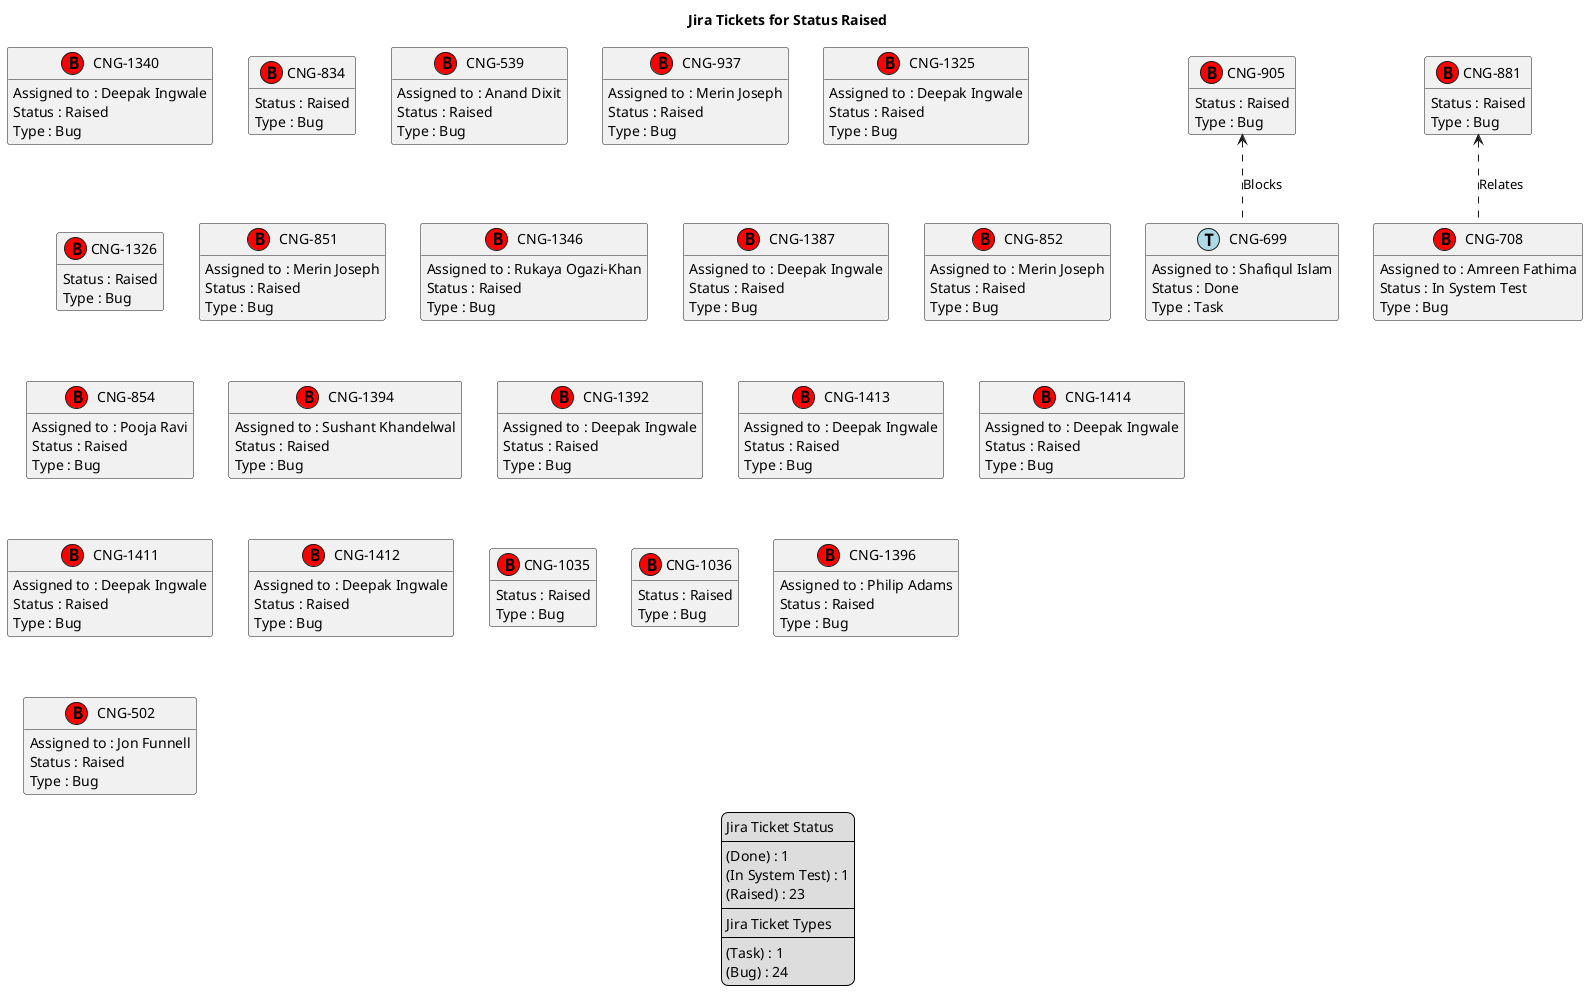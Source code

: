 @startuml
'https://plantuml.com/class-diagram

' GENERATE CLASS DIAGRAM ===========
' Generated at    : Fri Apr 19 14:50:29 CEST 2024

title Jira Tickets for Status Raised
hide empty members

legend
Jira Ticket Status
----
(Done) : 1
(In System Test) : 1
(Raised) : 23
----
Jira Ticket Types
----
(Task) : 1
(Bug) : 24
end legend


' Tickets =======
class "CNG-1340" << (B,red) >> {
  Assigned to : Deepak Ingwale
  Status : Raised
  Type : Bug
}

class "CNG-834" << (B,red) >> {
  Status : Raised
  Type : Bug
}

class "CNG-539" << (B,red) >> {
  Assigned to : Anand Dixit
  Status : Raised
  Type : Bug
}

class "CNG-937" << (B,red) >> {
  Assigned to : Merin Joseph
  Status : Raised
  Type : Bug
}

class "CNG-1325" << (B,red) >> {
  Assigned to : Deepak Ingwale
  Status : Raised
  Type : Bug
}

class "CNG-1326" << (B,red) >> {
  Status : Raised
  Type : Bug
}

class "CNG-851" << (B,red) >> {
  Assigned to : Merin Joseph
  Status : Raised
  Type : Bug
}

class "CNG-1346" << (B,red) >> {
  Assigned to : Rukaya Ogazi-Khan
  Status : Raised
  Type : Bug
}

class "CNG-699" << (T,lightblue) >> {
  Assigned to : Shafiqul Islam
  Status : Done
  Type : Task
}

class "CNG-1387" << (B,red) >> {
  Assigned to : Deepak Ingwale
  Status : Raised
  Type : Bug
}

class "CNG-852" << (B,red) >> {
  Assigned to : Merin Joseph
  Status : Raised
  Type : Bug
}

class "CNG-854" << (B,red) >> {
  Assigned to : Pooja Ravi
  Status : Raised
  Type : Bug
}

class "CNG-1394" << (B,red) >> {
  Assigned to : Sushant Khandelwal
  Status : Raised
  Type : Bug
}

class "CNG-1392" << (B,red) >> {
  Assigned to : Deepak Ingwale
  Status : Raised
  Type : Bug
}

class "CNG-905" << (B,red) >> {
  Status : Raised
  Type : Bug
}

class "CNG-708" << (B,red) >> {
  Assigned to : Amreen Fathima
  Status : In System Test
  Type : Bug
}

class "CNG-1413" << (B,red) >> {
  Assigned to : Deepak Ingwale
  Status : Raised
  Type : Bug
}

class "CNG-1414" << (B,red) >> {
  Assigned to : Deepak Ingwale
  Status : Raised
  Type : Bug
}

class "CNG-881" << (B,red) >> {
  Status : Raised
  Type : Bug
}

class "CNG-1411" << (B,red) >> {
  Assigned to : Deepak Ingwale
  Status : Raised
  Type : Bug
}

class "CNG-1412" << (B,red) >> {
  Assigned to : Deepak Ingwale
  Status : Raised
  Type : Bug
}

class "CNG-1035" << (B,red) >> {
  Status : Raised
  Type : Bug
}

class "CNG-1036" << (B,red) >> {
  Status : Raised
  Type : Bug
}

class "CNG-1396" << (B,red) >> {
  Assigned to : Philip Adams
  Status : Raised
  Type : Bug
}

class "CNG-502" << (B,red) >> {
  Assigned to : Jon Funnell
  Status : Raised
  Type : Bug
}



' Links =======
"CNG-881" <.. "CNG-708" : Relates
"CNG-905" <.. "CNG-699" : Blocks


@enduml
